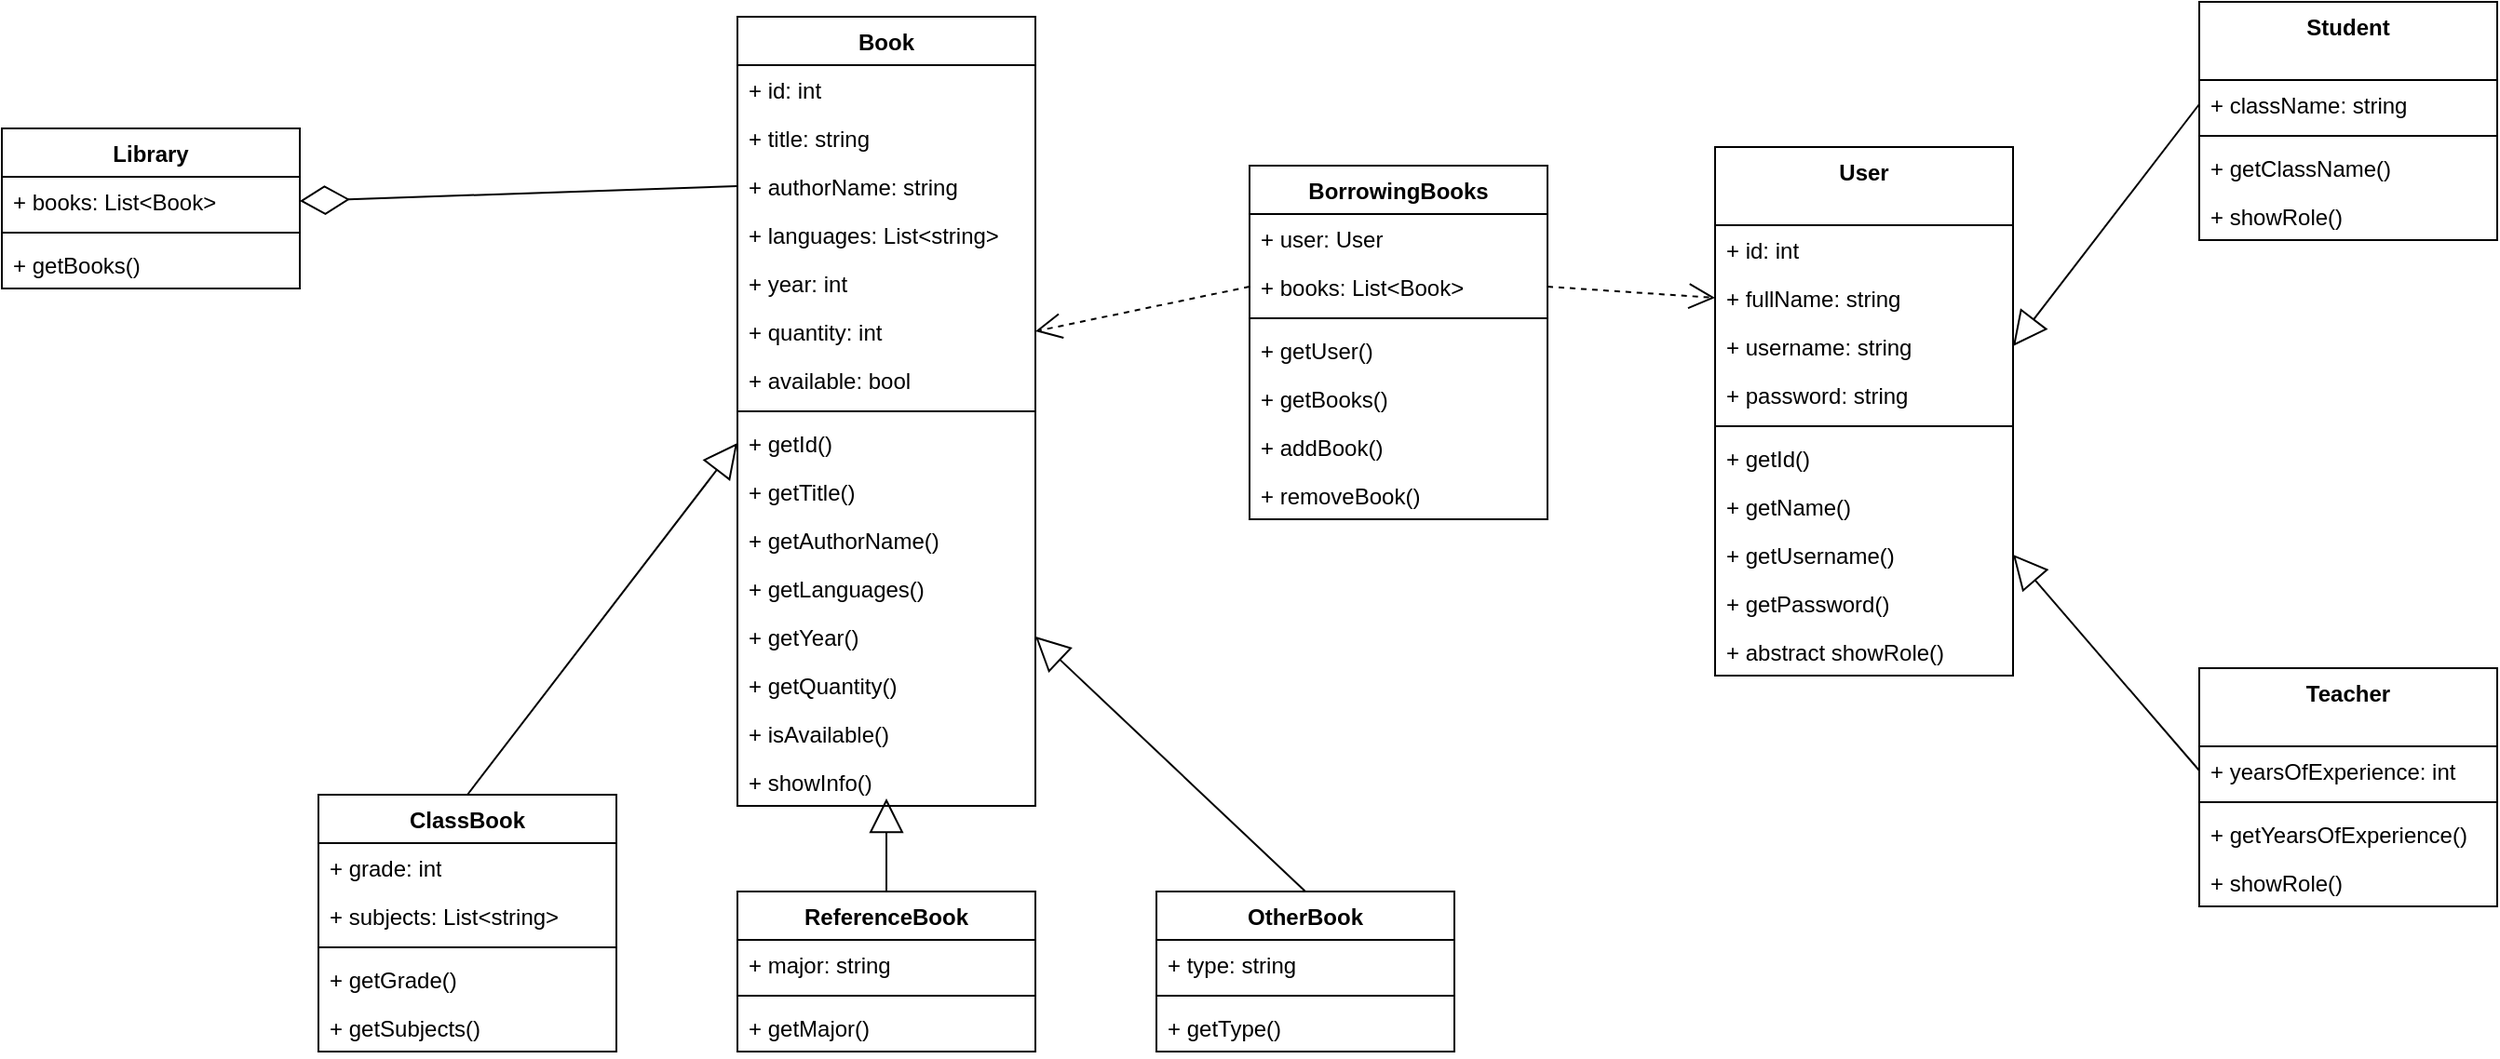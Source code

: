<mxfile version="21.1.2" type="device">
  <diagram name="Page-1" id="_9fZ1ABiFujvbWmJDzYE">
    <mxGraphModel dx="2231" dy="819" grid="1" gridSize="10" guides="1" tooltips="1" connect="1" arrows="1" fold="1" page="1" pageScale="1" pageWidth="850" pageHeight="1100" math="0" shadow="0">
      <root>
        <mxCell id="0" />
        <mxCell id="1" parent="0" />
        <mxCell id="6LTdQFN-Kjo-iISifEwV-5" value="Book" style="swimlane;fontStyle=1;align=center;verticalAlign=top;childLayout=stackLayout;horizontal=1;startSize=26;horizontalStack=0;resizeParent=1;resizeParentMax=0;resizeLast=0;collapsible=1;marginBottom=0;whiteSpace=wrap;html=1;" vertex="1" parent="1">
          <mxGeometry x="345" y="30" width="160" height="424" as="geometry" />
        </mxCell>
        <mxCell id="6LTdQFN-Kjo-iISifEwV-29" value="+ id: int" style="text;strokeColor=none;fillColor=none;align=left;verticalAlign=top;spacingLeft=4;spacingRight=4;overflow=hidden;rotatable=0;points=[[0,0.5],[1,0.5]];portConstraint=eastwest;whiteSpace=wrap;html=1;" vertex="1" parent="6LTdQFN-Kjo-iISifEwV-5">
          <mxGeometry y="26" width="160" height="26" as="geometry" />
        </mxCell>
        <mxCell id="6LTdQFN-Kjo-iISifEwV-6" value="+ title: string" style="text;strokeColor=none;fillColor=none;align=left;verticalAlign=top;spacingLeft=4;spacingRight=4;overflow=hidden;rotatable=0;points=[[0,0.5],[1,0.5]];portConstraint=eastwest;whiteSpace=wrap;html=1;" vertex="1" parent="6LTdQFN-Kjo-iISifEwV-5">
          <mxGeometry y="52" width="160" height="26" as="geometry" />
        </mxCell>
        <mxCell id="6LTdQFN-Kjo-iISifEwV-8" value="+ authorName: string" style="text;strokeColor=none;fillColor=none;align=left;verticalAlign=top;spacingLeft=4;spacingRight=4;overflow=hidden;rotatable=0;points=[[0,0.5],[1,0.5]];portConstraint=eastwest;whiteSpace=wrap;html=1;" vertex="1" parent="6LTdQFN-Kjo-iISifEwV-5">
          <mxGeometry y="78" width="160" height="26" as="geometry" />
        </mxCell>
        <mxCell id="6LTdQFN-Kjo-iISifEwV-26" value="+ languages: List&amp;lt;string&amp;gt;" style="text;strokeColor=none;fillColor=none;align=left;verticalAlign=top;spacingLeft=4;spacingRight=4;overflow=hidden;rotatable=0;points=[[0,0.5],[1,0.5]];portConstraint=eastwest;whiteSpace=wrap;html=1;" vertex="1" parent="6LTdQFN-Kjo-iISifEwV-5">
          <mxGeometry y="104" width="160" height="26" as="geometry" />
        </mxCell>
        <mxCell id="6LTdQFN-Kjo-iISifEwV-28" value="+ year: int" style="text;strokeColor=none;fillColor=none;align=left;verticalAlign=top;spacingLeft=4;spacingRight=4;overflow=hidden;rotatable=0;points=[[0,0.5],[1,0.5]];portConstraint=eastwest;whiteSpace=wrap;html=1;" vertex="1" parent="6LTdQFN-Kjo-iISifEwV-5">
          <mxGeometry y="130" width="160" height="26" as="geometry" />
        </mxCell>
        <mxCell id="6LTdQFN-Kjo-iISifEwV-34" value="+ quantity: int" style="text;strokeColor=none;fillColor=none;align=left;verticalAlign=top;spacingLeft=4;spacingRight=4;overflow=hidden;rotatable=0;points=[[0,0.5],[1,0.5]];portConstraint=eastwest;whiteSpace=wrap;html=1;" vertex="1" parent="6LTdQFN-Kjo-iISifEwV-5">
          <mxGeometry y="156" width="160" height="26" as="geometry" />
        </mxCell>
        <mxCell id="6LTdQFN-Kjo-iISifEwV-30" value="+ available: bool" style="text;strokeColor=none;fillColor=none;align=left;verticalAlign=top;spacingLeft=4;spacingRight=4;overflow=hidden;rotatable=0;points=[[0,0.5],[1,0.5]];portConstraint=eastwest;whiteSpace=wrap;html=1;" vertex="1" parent="6LTdQFN-Kjo-iISifEwV-5">
          <mxGeometry y="182" width="160" height="26" as="geometry" />
        </mxCell>
        <mxCell id="6LTdQFN-Kjo-iISifEwV-7" value="" style="line;strokeWidth=1;fillColor=none;align=left;verticalAlign=middle;spacingTop=-1;spacingLeft=3;spacingRight=3;rotatable=0;labelPosition=right;points=[];portConstraint=eastwest;strokeColor=inherit;" vertex="1" parent="6LTdQFN-Kjo-iISifEwV-5">
          <mxGeometry y="208" width="160" height="8" as="geometry" />
        </mxCell>
        <mxCell id="6LTdQFN-Kjo-iISifEwV-32" value="+ getId()" style="text;strokeColor=none;fillColor=none;align=left;verticalAlign=top;spacingLeft=4;spacingRight=4;overflow=hidden;rotatable=0;points=[[0,0.5],[1,0.5]];portConstraint=eastwest;whiteSpace=wrap;html=1;" vertex="1" parent="6LTdQFN-Kjo-iISifEwV-5">
          <mxGeometry y="216" width="160" height="26" as="geometry" />
        </mxCell>
        <mxCell id="6LTdQFN-Kjo-iISifEwV-33" value="+ getTitle()" style="text;strokeColor=none;fillColor=none;align=left;verticalAlign=top;spacingLeft=4;spacingRight=4;overflow=hidden;rotatable=0;points=[[0,0.5],[1,0.5]];portConstraint=eastwest;whiteSpace=wrap;html=1;" vertex="1" parent="6LTdQFN-Kjo-iISifEwV-5">
          <mxGeometry y="242" width="160" height="26" as="geometry" />
        </mxCell>
        <mxCell id="6LTdQFN-Kjo-iISifEwV-43" value="+ getAuthorName()" style="text;strokeColor=none;fillColor=none;align=left;verticalAlign=top;spacingLeft=4;spacingRight=4;overflow=hidden;rotatable=0;points=[[0,0.5],[1,0.5]];portConstraint=eastwest;whiteSpace=wrap;html=1;" vertex="1" parent="6LTdQFN-Kjo-iISifEwV-5">
          <mxGeometry y="268" width="160" height="26" as="geometry" />
        </mxCell>
        <mxCell id="6LTdQFN-Kjo-iISifEwV-44" value="+ getLanguages()" style="text;strokeColor=none;fillColor=none;align=left;verticalAlign=top;spacingLeft=4;spacingRight=4;overflow=hidden;rotatable=0;points=[[0,0.5],[1,0.5]];portConstraint=eastwest;whiteSpace=wrap;html=1;" vertex="1" parent="6LTdQFN-Kjo-iISifEwV-5">
          <mxGeometry y="294" width="160" height="26" as="geometry" />
        </mxCell>
        <mxCell id="6LTdQFN-Kjo-iISifEwV-45" value="+ getYear()" style="text;strokeColor=none;fillColor=none;align=left;verticalAlign=top;spacingLeft=4;spacingRight=4;overflow=hidden;rotatable=0;points=[[0,0.5],[1,0.5]];portConstraint=eastwest;whiteSpace=wrap;html=1;" vertex="1" parent="6LTdQFN-Kjo-iISifEwV-5">
          <mxGeometry y="320" width="160" height="26" as="geometry" />
        </mxCell>
        <mxCell id="6LTdQFN-Kjo-iISifEwV-46" value="+ getQuantity()" style="text;strokeColor=none;fillColor=none;align=left;verticalAlign=top;spacingLeft=4;spacingRight=4;overflow=hidden;rotatable=0;points=[[0,0.5],[1,0.5]];portConstraint=eastwest;whiteSpace=wrap;html=1;" vertex="1" parent="6LTdQFN-Kjo-iISifEwV-5">
          <mxGeometry y="346" width="160" height="26" as="geometry" />
        </mxCell>
        <mxCell id="6LTdQFN-Kjo-iISifEwV-47" value="+ isAvailable()" style="text;strokeColor=none;fillColor=none;align=left;verticalAlign=top;spacingLeft=4;spacingRight=4;overflow=hidden;rotatable=0;points=[[0,0.5],[1,0.5]];portConstraint=eastwest;whiteSpace=wrap;html=1;" vertex="1" parent="6LTdQFN-Kjo-iISifEwV-5">
          <mxGeometry y="372" width="160" height="26" as="geometry" />
        </mxCell>
        <mxCell id="6LTdQFN-Kjo-iISifEwV-123" value="+ showInfo()" style="text;strokeColor=none;fillColor=none;align=left;verticalAlign=top;spacingLeft=4;spacingRight=4;overflow=hidden;rotatable=0;points=[[0,0.5],[1,0.5]];portConstraint=eastwest;whiteSpace=wrap;html=1;" vertex="1" parent="6LTdQFN-Kjo-iISifEwV-5">
          <mxGeometry y="398" width="160" height="26" as="geometry" />
        </mxCell>
        <mxCell id="6LTdQFN-Kjo-iISifEwV-35" value="ClassBook" style="swimlane;fontStyle=1;align=center;verticalAlign=top;childLayout=stackLayout;horizontal=1;startSize=26;horizontalStack=0;resizeParent=1;resizeParentMax=0;resizeLast=0;collapsible=1;marginBottom=0;whiteSpace=wrap;html=1;" vertex="1" parent="1">
          <mxGeometry x="120" y="448" width="160" height="138" as="geometry" />
        </mxCell>
        <mxCell id="6LTdQFN-Kjo-iISifEwV-36" value="+ grade: int" style="text;strokeColor=none;fillColor=none;align=left;verticalAlign=top;spacingLeft=4;spacingRight=4;overflow=hidden;rotatable=0;points=[[0,0.5],[1,0.5]];portConstraint=eastwest;whiteSpace=wrap;html=1;" vertex="1" parent="6LTdQFN-Kjo-iISifEwV-35">
          <mxGeometry y="26" width="160" height="26" as="geometry" />
        </mxCell>
        <mxCell id="6LTdQFN-Kjo-iISifEwV-49" value="+ subjects: List&amp;lt;string&amp;gt;" style="text;strokeColor=none;fillColor=none;align=left;verticalAlign=top;spacingLeft=4;spacingRight=4;overflow=hidden;rotatable=0;points=[[0,0.5],[1,0.5]];portConstraint=eastwest;whiteSpace=wrap;html=1;" vertex="1" parent="6LTdQFN-Kjo-iISifEwV-35">
          <mxGeometry y="52" width="160" height="26" as="geometry" />
        </mxCell>
        <mxCell id="6LTdQFN-Kjo-iISifEwV-37" value="" style="line;strokeWidth=1;fillColor=none;align=left;verticalAlign=middle;spacingTop=-1;spacingLeft=3;spacingRight=3;rotatable=0;labelPosition=right;points=[];portConstraint=eastwest;strokeColor=inherit;" vertex="1" parent="6LTdQFN-Kjo-iISifEwV-35">
          <mxGeometry y="78" width="160" height="8" as="geometry" />
        </mxCell>
        <mxCell id="6LTdQFN-Kjo-iISifEwV-38" value="+ getGrade()" style="text;strokeColor=none;fillColor=none;align=left;verticalAlign=top;spacingLeft=4;spacingRight=4;overflow=hidden;rotatable=0;points=[[0,0.5],[1,0.5]];portConstraint=eastwest;whiteSpace=wrap;html=1;" vertex="1" parent="6LTdQFN-Kjo-iISifEwV-35">
          <mxGeometry y="86" width="160" height="26" as="geometry" />
        </mxCell>
        <mxCell id="6LTdQFN-Kjo-iISifEwV-53" value="+ getSubjects()" style="text;strokeColor=none;fillColor=none;align=left;verticalAlign=top;spacingLeft=4;spacingRight=4;overflow=hidden;rotatable=0;points=[[0,0.5],[1,0.5]];portConstraint=eastwest;whiteSpace=wrap;html=1;" vertex="1" parent="6LTdQFN-Kjo-iISifEwV-35">
          <mxGeometry y="112" width="160" height="26" as="geometry" />
        </mxCell>
        <mxCell id="6LTdQFN-Kjo-iISifEwV-39" value="ReferenceBook" style="swimlane;fontStyle=1;align=center;verticalAlign=top;childLayout=stackLayout;horizontal=1;startSize=26;horizontalStack=0;resizeParent=1;resizeParentMax=0;resizeLast=0;collapsible=1;marginBottom=0;whiteSpace=wrap;html=1;" vertex="1" parent="1">
          <mxGeometry x="345" y="500" width="160" height="86" as="geometry" />
        </mxCell>
        <mxCell id="6LTdQFN-Kjo-iISifEwV-40" value="+ major: string" style="text;strokeColor=none;fillColor=none;align=left;verticalAlign=top;spacingLeft=4;spacingRight=4;overflow=hidden;rotatable=0;points=[[0,0.5],[1,0.5]];portConstraint=eastwest;whiteSpace=wrap;html=1;" vertex="1" parent="6LTdQFN-Kjo-iISifEwV-39">
          <mxGeometry y="26" width="160" height="26" as="geometry" />
        </mxCell>
        <mxCell id="6LTdQFN-Kjo-iISifEwV-41" value="" style="line;strokeWidth=1;fillColor=none;align=left;verticalAlign=middle;spacingTop=-1;spacingLeft=3;spacingRight=3;rotatable=0;labelPosition=right;points=[];portConstraint=eastwest;strokeColor=inherit;" vertex="1" parent="6LTdQFN-Kjo-iISifEwV-39">
          <mxGeometry y="52" width="160" height="8" as="geometry" />
        </mxCell>
        <mxCell id="6LTdQFN-Kjo-iISifEwV-42" value="+ getMajor()" style="text;strokeColor=none;fillColor=none;align=left;verticalAlign=top;spacingLeft=4;spacingRight=4;overflow=hidden;rotatable=0;points=[[0,0.5],[1,0.5]];portConstraint=eastwest;whiteSpace=wrap;html=1;" vertex="1" parent="6LTdQFN-Kjo-iISifEwV-39">
          <mxGeometry y="60" width="160" height="26" as="geometry" />
        </mxCell>
        <mxCell id="6LTdQFN-Kjo-iISifEwV-52" value="" style="endArrow=block;endSize=16;endFill=0;html=1;rounded=0;exitX=0.5;exitY=0;exitDx=0;exitDy=0;entryX=0;entryY=0.5;entryDx=0;entryDy=0;" edge="1" parent="1" source="6LTdQFN-Kjo-iISifEwV-35" target="6LTdQFN-Kjo-iISifEwV-32">
          <mxGeometry width="160" relative="1" as="geometry">
            <mxPoint x="140" y="420" as="sourcePoint" />
            <mxPoint x="300" y="420" as="targetPoint" />
          </mxGeometry>
        </mxCell>
        <mxCell id="6LTdQFN-Kjo-iISifEwV-54" value="" style="endArrow=block;endSize=16;endFill=0;html=1;rounded=0;exitX=0.5;exitY=0;exitDx=0;exitDy=0;" edge="1" parent="1" source="6LTdQFN-Kjo-iISifEwV-39">
          <mxGeometry width="160" relative="1" as="geometry">
            <mxPoint x="490" y="521" as="sourcePoint" />
            <mxPoint x="425" y="450" as="targetPoint" />
          </mxGeometry>
        </mxCell>
        <mxCell id="6LTdQFN-Kjo-iISifEwV-56" value="OtherBook" style="swimlane;fontStyle=1;align=center;verticalAlign=top;childLayout=stackLayout;horizontal=1;startSize=26;horizontalStack=0;resizeParent=1;resizeParentMax=0;resizeLast=0;collapsible=1;marginBottom=0;whiteSpace=wrap;html=1;" vertex="1" parent="1">
          <mxGeometry x="570" y="500" width="160" height="86" as="geometry" />
        </mxCell>
        <mxCell id="6LTdQFN-Kjo-iISifEwV-57" value="+ type: string" style="text;strokeColor=none;fillColor=none;align=left;verticalAlign=top;spacingLeft=4;spacingRight=4;overflow=hidden;rotatable=0;points=[[0,0.5],[1,0.5]];portConstraint=eastwest;whiteSpace=wrap;html=1;" vertex="1" parent="6LTdQFN-Kjo-iISifEwV-56">
          <mxGeometry y="26" width="160" height="26" as="geometry" />
        </mxCell>
        <mxCell id="6LTdQFN-Kjo-iISifEwV-58" value="" style="line;strokeWidth=1;fillColor=none;align=left;verticalAlign=middle;spacingTop=-1;spacingLeft=3;spacingRight=3;rotatable=0;labelPosition=right;points=[];portConstraint=eastwest;strokeColor=inherit;" vertex="1" parent="6LTdQFN-Kjo-iISifEwV-56">
          <mxGeometry y="52" width="160" height="8" as="geometry" />
        </mxCell>
        <mxCell id="6LTdQFN-Kjo-iISifEwV-59" value="+ getType()" style="text;strokeColor=none;fillColor=none;align=left;verticalAlign=top;spacingLeft=4;spacingRight=4;overflow=hidden;rotatable=0;points=[[0,0.5],[1,0.5]];portConstraint=eastwest;whiteSpace=wrap;html=1;" vertex="1" parent="6LTdQFN-Kjo-iISifEwV-56">
          <mxGeometry y="60" width="160" height="26" as="geometry" />
        </mxCell>
        <mxCell id="6LTdQFN-Kjo-iISifEwV-60" value="" style="endArrow=block;endSize=16;endFill=0;html=1;rounded=0;exitX=0.5;exitY=0;exitDx=0;exitDy=0;entryX=1;entryY=0.5;entryDx=0;entryDy=0;" edge="1" parent="1" source="6LTdQFN-Kjo-iISifEwV-56" target="6LTdQFN-Kjo-iISifEwV-45">
          <mxGeometry width="160" relative="1" as="geometry">
            <mxPoint x="622" y="500" as="sourcePoint" />
            <mxPoint x="620" y="379" as="targetPoint" />
          </mxGeometry>
        </mxCell>
        <mxCell id="6LTdQFN-Kjo-iISifEwV-61" value="Library" style="swimlane;fontStyle=1;align=center;verticalAlign=top;childLayout=stackLayout;horizontal=1;startSize=26;horizontalStack=0;resizeParent=1;resizeParentMax=0;resizeLast=0;collapsible=1;marginBottom=0;whiteSpace=wrap;html=1;" vertex="1" parent="1">
          <mxGeometry x="-50" y="90" width="160" height="86" as="geometry" />
        </mxCell>
        <mxCell id="6LTdQFN-Kjo-iISifEwV-62" value="+ books: List&amp;lt;Book&amp;gt;" style="text;strokeColor=none;fillColor=none;align=left;verticalAlign=top;spacingLeft=4;spacingRight=4;overflow=hidden;rotatable=0;points=[[0,0.5],[1,0.5]];portConstraint=eastwest;whiteSpace=wrap;html=1;" vertex="1" parent="6LTdQFN-Kjo-iISifEwV-61">
          <mxGeometry y="26" width="160" height="26" as="geometry" />
        </mxCell>
        <mxCell id="6LTdQFN-Kjo-iISifEwV-63" value="" style="line;strokeWidth=1;fillColor=none;align=left;verticalAlign=middle;spacingTop=-1;spacingLeft=3;spacingRight=3;rotatable=0;labelPosition=right;points=[];portConstraint=eastwest;strokeColor=inherit;" vertex="1" parent="6LTdQFN-Kjo-iISifEwV-61">
          <mxGeometry y="52" width="160" height="8" as="geometry" />
        </mxCell>
        <mxCell id="6LTdQFN-Kjo-iISifEwV-64" value="+ getBooks()" style="text;strokeColor=none;fillColor=none;align=left;verticalAlign=top;spacingLeft=4;spacingRight=4;overflow=hidden;rotatable=0;points=[[0,0.5],[1,0.5]];portConstraint=eastwest;whiteSpace=wrap;html=1;" vertex="1" parent="6LTdQFN-Kjo-iISifEwV-61">
          <mxGeometry y="60" width="160" height="26" as="geometry" />
        </mxCell>
        <mxCell id="6LTdQFN-Kjo-iISifEwV-76" value="User" style="swimlane;fontStyle=1;align=center;verticalAlign=top;childLayout=stackLayout;horizontal=1;startSize=42;horizontalStack=0;resizeParent=1;resizeParentMax=0;resizeLast=0;collapsible=1;marginBottom=0;whiteSpace=wrap;html=1;" vertex="1" parent="1">
          <mxGeometry x="870" y="100" width="160" height="284" as="geometry" />
        </mxCell>
        <mxCell id="6LTdQFN-Kjo-iISifEwV-80" value="+ id: int&lt;span style=&quot;white-space: pre;&quot;&gt;	&lt;/span&gt;" style="text;strokeColor=none;fillColor=none;align=left;verticalAlign=top;spacingLeft=4;spacingRight=4;overflow=hidden;rotatable=0;points=[[0,0.5],[1,0.5]];portConstraint=eastwest;whiteSpace=wrap;html=1;" vertex="1" parent="6LTdQFN-Kjo-iISifEwV-76">
          <mxGeometry y="42" width="160" height="26" as="geometry" />
        </mxCell>
        <mxCell id="6LTdQFN-Kjo-iISifEwV-82" value="+ fullName: string&lt;span style=&quot;white-space: pre;&quot;&gt;	&lt;/span&gt;" style="text;strokeColor=none;fillColor=none;align=left;verticalAlign=top;spacingLeft=4;spacingRight=4;overflow=hidden;rotatable=0;points=[[0,0.5],[1,0.5]];portConstraint=eastwest;whiteSpace=wrap;html=1;" vertex="1" parent="6LTdQFN-Kjo-iISifEwV-76">
          <mxGeometry y="68" width="160" height="26" as="geometry" />
        </mxCell>
        <mxCell id="6LTdQFN-Kjo-iISifEwV-77" value="+ username: string&lt;span style=&quot;white-space: pre;&quot;&gt;	&lt;/span&gt;&lt;span style=&quot;white-space: pre;&quot;&gt;	&lt;/span&gt;" style="text;strokeColor=none;fillColor=none;align=left;verticalAlign=top;spacingLeft=4;spacingRight=4;overflow=hidden;rotatable=0;points=[[0,0.5],[1,0.5]];portConstraint=eastwest;whiteSpace=wrap;html=1;" vertex="1" parent="6LTdQFN-Kjo-iISifEwV-76">
          <mxGeometry y="94" width="160" height="26" as="geometry" />
        </mxCell>
        <mxCell id="6LTdQFN-Kjo-iISifEwV-79" value="+ password: string" style="text;strokeColor=none;fillColor=none;align=left;verticalAlign=top;spacingLeft=4;spacingRight=4;overflow=hidden;rotatable=0;points=[[0,0.5],[1,0.5]];portConstraint=eastwest;whiteSpace=wrap;html=1;" vertex="1" parent="6LTdQFN-Kjo-iISifEwV-76">
          <mxGeometry y="120" width="160" height="26" as="geometry" />
        </mxCell>
        <mxCell id="6LTdQFN-Kjo-iISifEwV-78" value="" style="line;strokeWidth=1;fillColor=none;align=left;verticalAlign=middle;spacingTop=-1;spacingLeft=3;spacingRight=3;rotatable=0;labelPosition=right;points=[];portConstraint=eastwest;strokeColor=inherit;" vertex="1" parent="6LTdQFN-Kjo-iISifEwV-76">
          <mxGeometry y="146" width="160" height="8" as="geometry" />
        </mxCell>
        <mxCell id="6LTdQFN-Kjo-iISifEwV-81" value="+ getId()" style="text;strokeColor=none;fillColor=none;align=left;verticalAlign=top;spacingLeft=4;spacingRight=4;overflow=hidden;rotatable=0;points=[[0,0.5],[1,0.5]];portConstraint=eastwest;whiteSpace=wrap;html=1;" vertex="1" parent="6LTdQFN-Kjo-iISifEwV-76">
          <mxGeometry y="154" width="160" height="26" as="geometry" />
        </mxCell>
        <mxCell id="6LTdQFN-Kjo-iISifEwV-85" value="+ getName()" style="text;strokeColor=none;fillColor=none;align=left;verticalAlign=top;spacingLeft=4;spacingRight=4;overflow=hidden;rotatable=0;points=[[0,0.5],[1,0.5]];portConstraint=eastwest;whiteSpace=wrap;html=1;" vertex="1" parent="6LTdQFN-Kjo-iISifEwV-76">
          <mxGeometry y="180" width="160" height="26" as="geometry" />
        </mxCell>
        <mxCell id="6LTdQFN-Kjo-iISifEwV-83" value="+ getUsername()" style="text;strokeColor=none;fillColor=none;align=left;verticalAlign=top;spacingLeft=4;spacingRight=4;overflow=hidden;rotatable=0;points=[[0,0.5],[1,0.5]];portConstraint=eastwest;whiteSpace=wrap;html=1;" vertex="1" parent="6LTdQFN-Kjo-iISifEwV-76">
          <mxGeometry y="206" width="160" height="26" as="geometry" />
        </mxCell>
        <mxCell id="6LTdQFN-Kjo-iISifEwV-84" value="+ getPassword()&lt;br&gt;" style="text;strokeColor=none;fillColor=none;align=left;verticalAlign=top;spacingLeft=4;spacingRight=4;overflow=hidden;rotatable=0;points=[[0,0.5],[1,0.5]];portConstraint=eastwest;whiteSpace=wrap;html=1;" vertex="1" parent="6LTdQFN-Kjo-iISifEwV-76">
          <mxGeometry y="232" width="160" height="26" as="geometry" />
        </mxCell>
        <mxCell id="6LTdQFN-Kjo-iISifEwV-124" value="+ abstract showRole()" style="text;strokeColor=none;fillColor=none;align=left;verticalAlign=top;spacingLeft=4;spacingRight=4;overflow=hidden;rotatable=0;points=[[0,0.5],[1,0.5]];portConstraint=eastwest;whiteSpace=wrap;html=1;" vertex="1" parent="6LTdQFN-Kjo-iISifEwV-76">
          <mxGeometry y="258" width="160" height="26" as="geometry" />
        </mxCell>
        <mxCell id="6LTdQFN-Kjo-iISifEwV-86" value="" style="endArrow=diamondThin;endFill=0;endSize=24;html=1;rounded=0;exitX=0;exitY=0.5;exitDx=0;exitDy=0;entryX=1;entryY=0.5;entryDx=0;entryDy=0;" edge="1" parent="1" source="6LTdQFN-Kjo-iISifEwV-8" target="6LTdQFN-Kjo-iISifEwV-62">
          <mxGeometry width="160" relative="1" as="geometry">
            <mxPoint x="110" y="240" as="sourcePoint" />
            <mxPoint x="270" y="240" as="targetPoint" />
          </mxGeometry>
        </mxCell>
        <mxCell id="6LTdQFN-Kjo-iISifEwV-87" value="Student&lt;br&gt;" style="swimlane;fontStyle=1;align=center;verticalAlign=top;childLayout=stackLayout;horizontal=1;startSize=42;horizontalStack=0;resizeParent=1;resizeParentMax=0;resizeLast=0;collapsible=1;marginBottom=0;whiteSpace=wrap;html=1;" vertex="1" parent="1">
          <mxGeometry x="1130" y="22" width="160" height="128" as="geometry" />
        </mxCell>
        <mxCell id="6LTdQFN-Kjo-iISifEwV-107" value="+ className: string&lt;span style=&quot;white-space: pre;&quot;&gt;	&lt;/span&gt;" style="text;strokeColor=none;fillColor=none;align=left;verticalAlign=top;spacingLeft=4;spacingRight=4;overflow=hidden;rotatable=0;points=[[0,0.5],[1,0.5]];portConstraint=eastwest;whiteSpace=wrap;html=1;" vertex="1" parent="6LTdQFN-Kjo-iISifEwV-87">
          <mxGeometry y="42" width="160" height="26" as="geometry" />
        </mxCell>
        <mxCell id="6LTdQFN-Kjo-iISifEwV-92" value="" style="line;strokeWidth=1;fillColor=none;align=left;verticalAlign=middle;spacingTop=-1;spacingLeft=3;spacingRight=3;rotatable=0;labelPosition=right;points=[];portConstraint=eastwest;strokeColor=inherit;" vertex="1" parent="6LTdQFN-Kjo-iISifEwV-87">
          <mxGeometry y="68" width="160" height="8" as="geometry" />
        </mxCell>
        <mxCell id="6LTdQFN-Kjo-iISifEwV-108" value="+ getClassName()" style="text;strokeColor=none;fillColor=none;align=left;verticalAlign=top;spacingLeft=4;spacingRight=4;overflow=hidden;rotatable=0;points=[[0,0.5],[1,0.5]];portConstraint=eastwest;whiteSpace=wrap;html=1;" vertex="1" parent="6LTdQFN-Kjo-iISifEwV-87">
          <mxGeometry y="76" width="160" height="26" as="geometry" />
        </mxCell>
        <mxCell id="6LTdQFN-Kjo-iISifEwV-125" value="+ showRole()" style="text;strokeColor=none;fillColor=none;align=left;verticalAlign=top;spacingLeft=4;spacingRight=4;overflow=hidden;rotatable=0;points=[[0,0.5],[1,0.5]];portConstraint=eastwest;whiteSpace=wrap;html=1;" vertex="1" parent="6LTdQFN-Kjo-iISifEwV-87">
          <mxGeometry y="102" width="160" height="26" as="geometry" />
        </mxCell>
        <mxCell id="6LTdQFN-Kjo-iISifEwV-97" value="Teacher" style="swimlane;fontStyle=1;align=center;verticalAlign=top;childLayout=stackLayout;horizontal=1;startSize=42;horizontalStack=0;resizeParent=1;resizeParentMax=0;resizeLast=0;collapsible=1;marginBottom=0;whiteSpace=wrap;html=1;" vertex="1" parent="1">
          <mxGeometry x="1130" y="380" width="160" height="128" as="geometry" />
        </mxCell>
        <mxCell id="6LTdQFN-Kjo-iISifEwV-109" value="+ yearsOfExperience: int" style="text;strokeColor=none;fillColor=none;align=left;verticalAlign=top;spacingLeft=4;spacingRight=4;overflow=hidden;rotatable=0;points=[[0,0.5],[1,0.5]];portConstraint=eastwest;whiteSpace=wrap;html=1;" vertex="1" parent="6LTdQFN-Kjo-iISifEwV-97">
          <mxGeometry y="42" width="160" height="26" as="geometry" />
        </mxCell>
        <mxCell id="6LTdQFN-Kjo-iISifEwV-102" value="" style="line;strokeWidth=1;fillColor=none;align=left;verticalAlign=middle;spacingTop=-1;spacingLeft=3;spacingRight=3;rotatable=0;labelPosition=right;points=[];portConstraint=eastwest;strokeColor=inherit;" vertex="1" parent="6LTdQFN-Kjo-iISifEwV-97">
          <mxGeometry y="68" width="160" height="8" as="geometry" />
        </mxCell>
        <mxCell id="6LTdQFN-Kjo-iISifEwV-104" value="+ getYearsOfExperience()" style="text;strokeColor=none;fillColor=none;align=left;verticalAlign=top;spacingLeft=4;spacingRight=4;overflow=hidden;rotatable=0;points=[[0,0.5],[1,0.5]];portConstraint=eastwest;whiteSpace=wrap;html=1;" vertex="1" parent="6LTdQFN-Kjo-iISifEwV-97">
          <mxGeometry y="76" width="160" height="26" as="geometry" />
        </mxCell>
        <mxCell id="6LTdQFN-Kjo-iISifEwV-127" value="+ showRole()" style="text;strokeColor=none;fillColor=none;align=left;verticalAlign=top;spacingLeft=4;spacingRight=4;overflow=hidden;rotatable=0;points=[[0,0.5],[1,0.5]];portConstraint=eastwest;whiteSpace=wrap;html=1;" vertex="1" parent="6LTdQFN-Kjo-iISifEwV-97">
          <mxGeometry y="102" width="160" height="26" as="geometry" />
        </mxCell>
        <mxCell id="6LTdQFN-Kjo-iISifEwV-110" value="" style="endArrow=block;endSize=16;endFill=0;html=1;rounded=0;exitX=0;exitY=0.5;exitDx=0;exitDy=0;entryX=1;entryY=0.5;entryDx=0;entryDy=0;" edge="1" parent="1" source="6LTdQFN-Kjo-iISifEwV-107" target="6LTdQFN-Kjo-iISifEwV-77">
          <mxGeometry width="160" relative="1" as="geometry">
            <mxPoint x="950" y="270" as="sourcePoint" />
            <mxPoint x="1110" y="270" as="targetPoint" />
          </mxGeometry>
        </mxCell>
        <mxCell id="6LTdQFN-Kjo-iISifEwV-111" value="" style="endArrow=block;endSize=16;endFill=0;html=1;rounded=0;exitX=0;exitY=0.5;exitDx=0;exitDy=0;entryX=1;entryY=0.5;entryDx=0;entryDy=0;" edge="1" parent="1" target="6LTdQFN-Kjo-iISifEwV-83">
          <mxGeometry width="160" relative="1" as="geometry">
            <mxPoint x="1130" y="435" as="sourcePoint" />
            <mxPoint x="1120" y="360" as="targetPoint" />
          </mxGeometry>
        </mxCell>
        <mxCell id="6LTdQFN-Kjo-iISifEwV-112" value="BorrowingBooks" style="swimlane;fontStyle=1;align=center;verticalAlign=top;childLayout=stackLayout;horizontal=1;startSize=26;horizontalStack=0;resizeParent=1;resizeParentMax=0;resizeLast=0;collapsible=1;marginBottom=0;whiteSpace=wrap;html=1;" vertex="1" parent="1">
          <mxGeometry x="620" y="110" width="160" height="190" as="geometry" />
        </mxCell>
        <mxCell id="6LTdQFN-Kjo-iISifEwV-113" value="+ user: User" style="text;strokeColor=none;fillColor=none;align=left;verticalAlign=top;spacingLeft=4;spacingRight=4;overflow=hidden;rotatable=0;points=[[0,0.5],[1,0.5]];portConstraint=eastwest;whiteSpace=wrap;html=1;" vertex="1" parent="6LTdQFN-Kjo-iISifEwV-112">
          <mxGeometry y="26" width="160" height="26" as="geometry" />
        </mxCell>
        <mxCell id="6LTdQFN-Kjo-iISifEwV-116" value="+ books: List&amp;lt;Book&amp;gt;" style="text;strokeColor=none;fillColor=none;align=left;verticalAlign=top;spacingLeft=4;spacingRight=4;overflow=hidden;rotatable=0;points=[[0,0.5],[1,0.5]];portConstraint=eastwest;whiteSpace=wrap;html=1;" vertex="1" parent="6LTdQFN-Kjo-iISifEwV-112">
          <mxGeometry y="52" width="160" height="26" as="geometry" />
        </mxCell>
        <mxCell id="6LTdQFN-Kjo-iISifEwV-114" value="" style="line;strokeWidth=1;fillColor=none;align=left;verticalAlign=middle;spacingTop=-1;spacingLeft=3;spacingRight=3;rotatable=0;labelPosition=right;points=[];portConstraint=eastwest;strokeColor=inherit;" vertex="1" parent="6LTdQFN-Kjo-iISifEwV-112">
          <mxGeometry y="78" width="160" height="8" as="geometry" />
        </mxCell>
        <mxCell id="6LTdQFN-Kjo-iISifEwV-115" value="+ getUser()" style="text;strokeColor=none;fillColor=none;align=left;verticalAlign=top;spacingLeft=4;spacingRight=4;overflow=hidden;rotatable=0;points=[[0,0.5],[1,0.5]];portConstraint=eastwest;whiteSpace=wrap;html=1;" vertex="1" parent="6LTdQFN-Kjo-iISifEwV-112">
          <mxGeometry y="86" width="160" height="26" as="geometry" />
        </mxCell>
        <mxCell id="6LTdQFN-Kjo-iISifEwV-117" value="+ getBooks()" style="text;strokeColor=none;fillColor=none;align=left;verticalAlign=top;spacingLeft=4;spacingRight=4;overflow=hidden;rotatable=0;points=[[0,0.5],[1,0.5]];portConstraint=eastwest;whiteSpace=wrap;html=1;" vertex="1" parent="6LTdQFN-Kjo-iISifEwV-112">
          <mxGeometry y="112" width="160" height="26" as="geometry" />
        </mxCell>
        <mxCell id="6LTdQFN-Kjo-iISifEwV-118" value="+ addBook()" style="text;strokeColor=none;fillColor=none;align=left;verticalAlign=top;spacingLeft=4;spacingRight=4;overflow=hidden;rotatable=0;points=[[0,0.5],[1,0.5]];portConstraint=eastwest;whiteSpace=wrap;html=1;" vertex="1" parent="6LTdQFN-Kjo-iISifEwV-112">
          <mxGeometry y="138" width="160" height="26" as="geometry" />
        </mxCell>
        <mxCell id="6LTdQFN-Kjo-iISifEwV-119" value="+ removeBook()" style="text;strokeColor=none;fillColor=none;align=left;verticalAlign=top;spacingLeft=4;spacingRight=4;overflow=hidden;rotatable=0;points=[[0,0.5],[1,0.5]];portConstraint=eastwest;whiteSpace=wrap;html=1;" vertex="1" parent="6LTdQFN-Kjo-iISifEwV-112">
          <mxGeometry y="164" width="160" height="26" as="geometry" />
        </mxCell>
        <mxCell id="6LTdQFN-Kjo-iISifEwV-121" value="" style="endArrow=open;endSize=12;dashed=1;html=1;rounded=0;exitX=0;exitY=0.5;exitDx=0;exitDy=0;entryX=1;entryY=0.5;entryDx=0;entryDy=0;" edge="1" parent="1" source="6LTdQFN-Kjo-iISifEwV-116" target="6LTdQFN-Kjo-iISifEwV-34">
          <mxGeometry width="160" relative="1" as="geometry">
            <mxPoint x="530" y="270" as="sourcePoint" />
            <mxPoint x="690" y="270" as="targetPoint" />
          </mxGeometry>
        </mxCell>
        <mxCell id="6LTdQFN-Kjo-iISifEwV-122" value="" style="endArrow=open;endSize=12;dashed=1;html=1;rounded=0;exitX=1;exitY=0.5;exitDx=0;exitDy=0;entryX=0;entryY=0.5;entryDx=0;entryDy=0;" edge="1" parent="1" source="6LTdQFN-Kjo-iISifEwV-116" target="6LTdQFN-Kjo-iISifEwV-82">
          <mxGeometry width="160" relative="1" as="geometry">
            <mxPoint x="835" y="210" as="sourcePoint" />
            <mxPoint x="720" y="234" as="targetPoint" />
          </mxGeometry>
        </mxCell>
      </root>
    </mxGraphModel>
  </diagram>
</mxfile>
